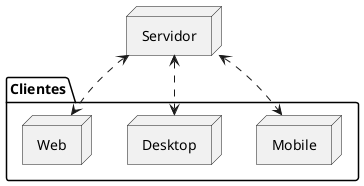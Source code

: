 @startuml client-server

node "Servidor" as S {
}

folder "Clientes" {
  node "Mobile" as M {
  }
  node "Desktop" as D {
  }
  node "Web" as W {
  }
}

S <..> M
S <..> D
S <..> W

@enduml
